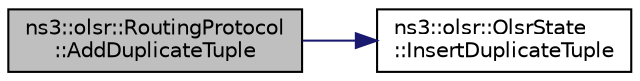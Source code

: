 digraph "ns3::olsr::RoutingProtocol::AddDuplicateTuple"
{
 // LATEX_PDF_SIZE
  edge [fontname="Helvetica",fontsize="10",labelfontname="Helvetica",labelfontsize="10"];
  node [fontname="Helvetica",fontsize="10",shape=record];
  rankdir="LR";
  Node1 [label="ns3::olsr::RoutingProtocol\l::AddDuplicateTuple",height=0.2,width=0.4,color="black", fillcolor="grey75", style="filled", fontcolor="black",tooltip="Adds a duplicate tuple to the Duplicate Set."];
  Node1 -> Node2 [color="midnightblue",fontsize="10",style="solid",fontname="Helvetica"];
  Node2 [label="ns3::olsr::OlsrState\l::InsertDuplicateTuple",height=0.2,width=0.4,color="black", fillcolor="white", style="filled",URL="$classns3_1_1olsr_1_1_olsr_state.html#a70d7c134bee69a2f22ad6daeaba8f0f8",tooltip="Inserts a duplicate tuple."];
}
